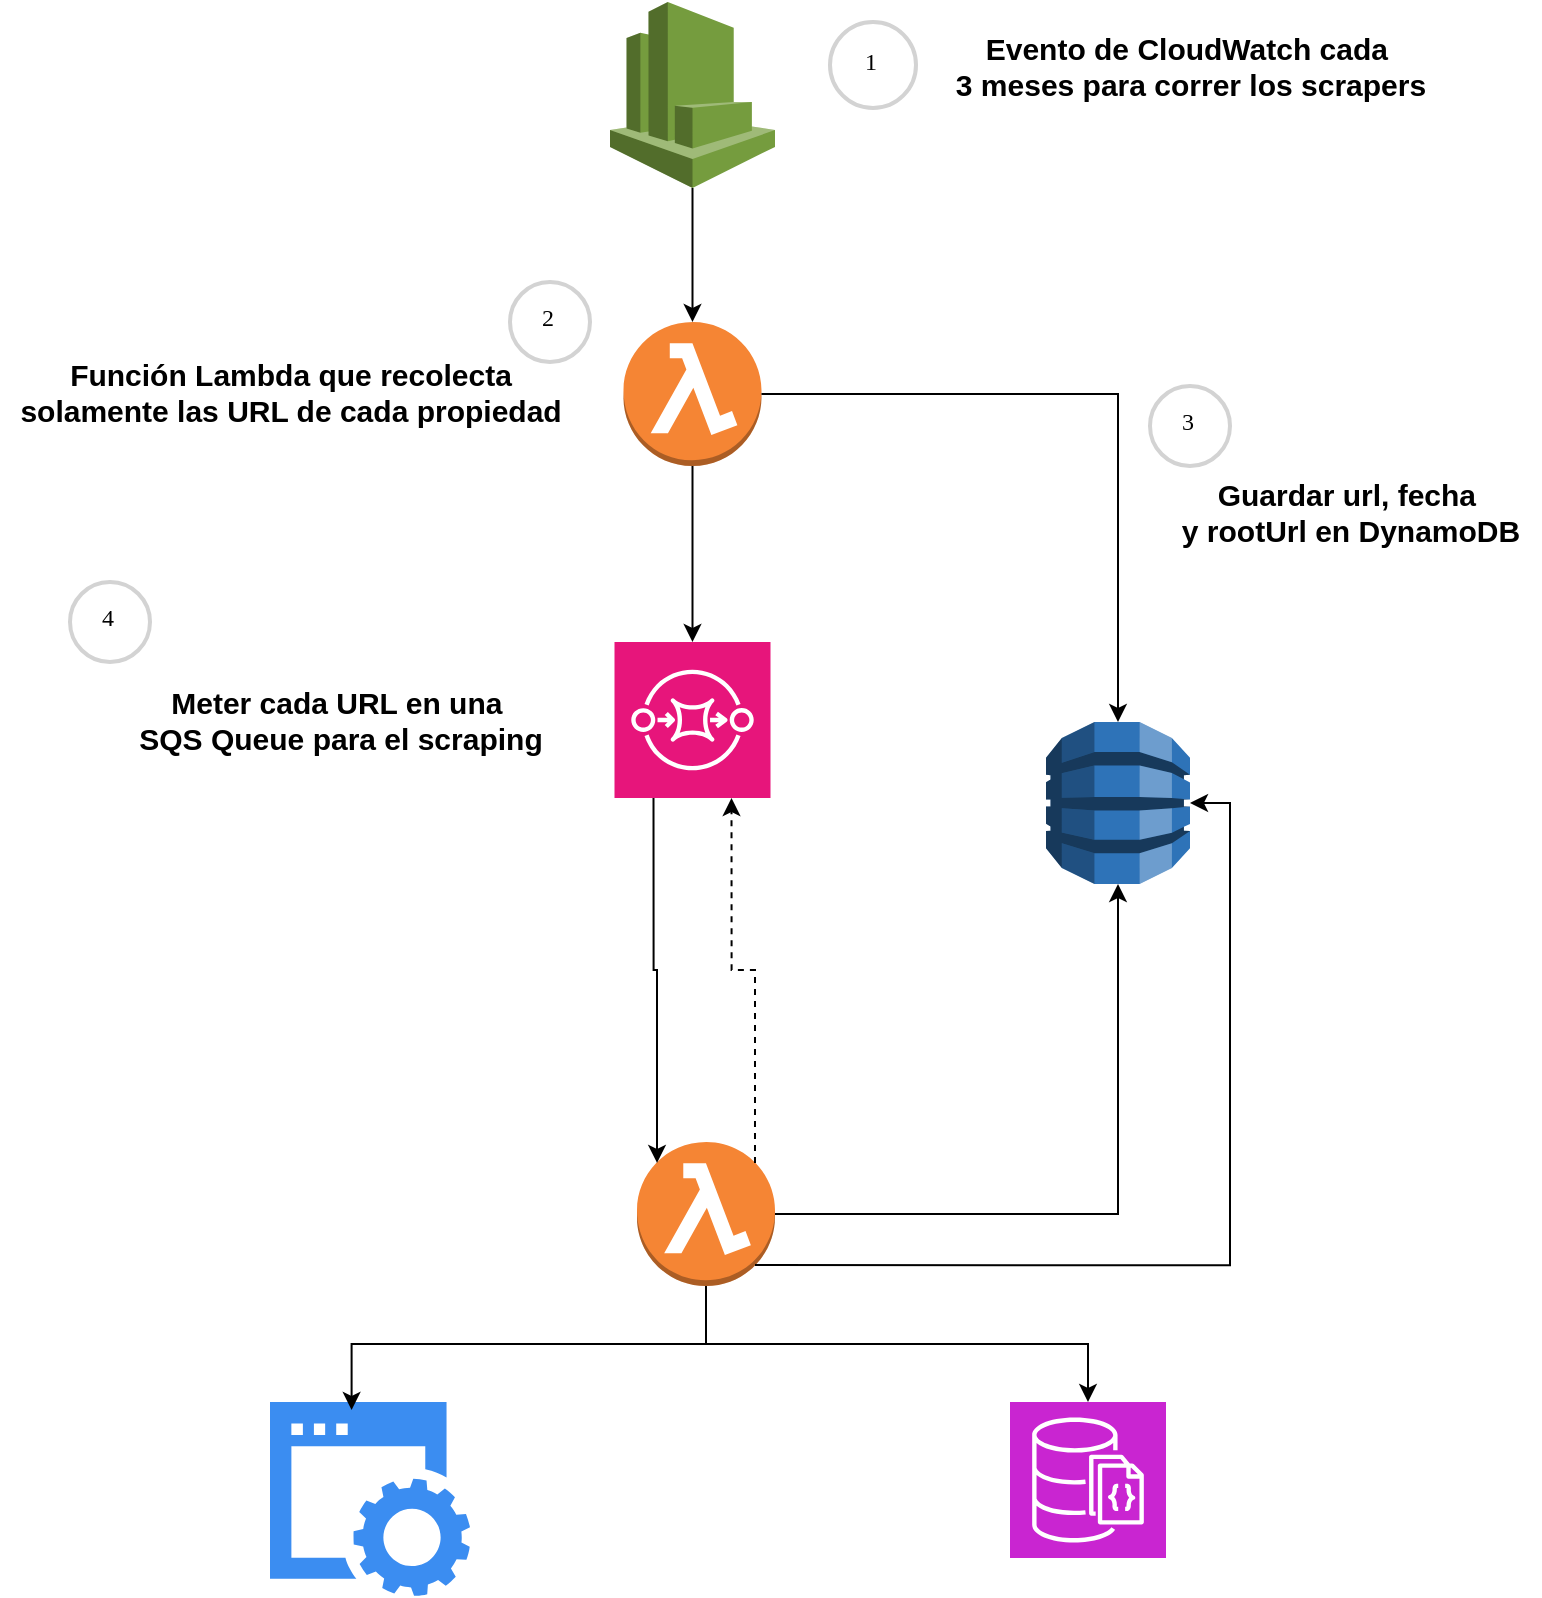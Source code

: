 <mxfile version="24.0.7" type="github">
  <diagram name="Página-1" id="kOJharQfXHAmoPpjCCFV">
    <mxGraphModel dx="1323" dy="690" grid="1" gridSize="10" guides="1" tooltips="1" connect="1" arrows="1" fold="1" page="1" pageScale="1" pageWidth="850" pageHeight="1100" math="0" shadow="0">
      <root>
        <mxCell id="0" />
        <mxCell id="1" parent="0" />
        <mxCell id="ubIBgANTC9cO37jIuT9o-9" style="edgeStyle=orthogonalEdgeStyle;rounded=0;orthogonalLoop=1;jettySize=auto;html=1;exitX=0.5;exitY=1;exitDx=0;exitDy=0;exitPerimeter=0;" edge="1" parent="1" source="ubIBgANTC9cO37jIuT9o-1" target="ubIBgANTC9cO37jIuT9o-2">
          <mxGeometry relative="1" as="geometry" />
        </mxCell>
        <mxCell id="ubIBgANTC9cO37jIuT9o-1" value="" style="outlineConnect=0;dashed=0;verticalLabelPosition=bottom;verticalAlign=top;align=center;html=1;shape=mxgraph.aws3.cloudwatch;fillColor=#759C3E;gradientColor=none;" vertex="1" parent="1">
          <mxGeometry x="360" y="30" width="82.5" height="93" as="geometry" />
        </mxCell>
        <mxCell id="ubIBgANTC9cO37jIuT9o-2" value="" style="outlineConnect=0;dashed=0;verticalLabelPosition=bottom;verticalAlign=top;align=center;html=1;shape=mxgraph.aws3.lambda_function;fillColor=#F58534;gradientColor=none;" vertex="1" parent="1">
          <mxGeometry x="366.75" y="190" width="69" height="72" as="geometry" />
        </mxCell>
        <mxCell id="ubIBgANTC9cO37jIuT9o-3" value="" style="outlineConnect=0;dashed=0;verticalLabelPosition=bottom;verticalAlign=top;align=center;html=1;shape=mxgraph.aws3.dynamo_db;fillColor=#2E73B8;gradientColor=none;" vertex="1" parent="1">
          <mxGeometry x="578" y="390" width="72" height="81" as="geometry" />
        </mxCell>
        <mxCell id="ubIBgANTC9cO37jIuT9o-4" value="" style="sketch=0;points=[[0,0,0],[0.25,0,0],[0.5,0,0],[0.75,0,0],[1,0,0],[0,1,0],[0.25,1,0],[0.5,1,0],[0.75,1,0],[1,1,0],[0,0.25,0],[0,0.5,0],[0,0.75,0],[1,0.25,0],[1,0.5,0],[1,0.75,0]];outlineConnect=0;fontColor=#232F3E;fillColor=#E7157B;strokeColor=#ffffff;dashed=0;verticalLabelPosition=bottom;verticalAlign=top;align=center;html=1;fontSize=12;fontStyle=0;aspect=fixed;shape=mxgraph.aws4.resourceIcon;resIcon=mxgraph.aws4.sqs;" vertex="1" parent="1">
          <mxGeometry x="362.25" y="350" width="78" height="78" as="geometry" />
        </mxCell>
        <mxCell id="ubIBgANTC9cO37jIuT9o-15" style="edgeStyle=orthogonalEdgeStyle;rounded=0;orthogonalLoop=1;jettySize=auto;html=1;exitX=0.5;exitY=1;exitDx=0;exitDy=0;exitPerimeter=0;" edge="1" parent="1" source="ubIBgANTC9cO37jIuT9o-5" target="ubIBgANTC9cO37jIuT9o-6">
          <mxGeometry relative="1" as="geometry" />
        </mxCell>
        <mxCell id="ubIBgANTC9cO37jIuT9o-5" value="" style="outlineConnect=0;dashed=0;verticalLabelPosition=bottom;verticalAlign=top;align=center;html=1;shape=mxgraph.aws3.lambda_function;fillColor=#F58534;gradientColor=none;" vertex="1" parent="1">
          <mxGeometry x="373.5" y="600" width="69" height="72" as="geometry" />
        </mxCell>
        <mxCell id="ubIBgANTC9cO37jIuT9o-6" value="" style="sketch=0;points=[[0,0,0],[0.25,0,0],[0.5,0,0],[0.75,0,0],[1,0,0],[0,1,0],[0.25,1,0],[0.5,1,0],[0.75,1,0],[1,1,0],[0,0.25,0],[0,0.5,0],[0,0.75,0],[1,0.25,0],[1,0.5,0],[1,0.75,0]];outlineConnect=0;fontColor=#232F3E;fillColor=#C925D1;strokeColor=#ffffff;dashed=0;verticalLabelPosition=bottom;verticalAlign=top;align=center;html=1;fontSize=12;fontStyle=0;aspect=fixed;shape=mxgraph.aws4.resourceIcon;resIcon=mxgraph.aws4.documentdb_with_mongodb_compatibility;" vertex="1" parent="1">
          <mxGeometry x="560" y="730" width="78" height="78" as="geometry" />
        </mxCell>
        <mxCell id="ubIBgANTC9cO37jIuT9o-8" value="" style="sketch=0;html=1;aspect=fixed;strokeColor=none;shadow=0;fillColor=#3B8DF1;verticalAlign=top;labelPosition=center;verticalLabelPosition=bottom;shape=mxgraph.gcp2.website" vertex="1" parent="1">
          <mxGeometry x="190" y="730" width="100" height="97" as="geometry" />
        </mxCell>
        <mxCell id="ubIBgANTC9cO37jIuT9o-11" style="edgeStyle=orthogonalEdgeStyle;rounded=0;orthogonalLoop=1;jettySize=auto;html=1;exitX=0.5;exitY=1;exitDx=0;exitDy=0;exitPerimeter=0;" edge="1" parent="1" source="ubIBgANTC9cO37jIuT9o-2" target="ubIBgANTC9cO37jIuT9o-4">
          <mxGeometry relative="1" as="geometry">
            <mxPoint x="401.255" y="318" as="targetPoint" />
          </mxGeometry>
        </mxCell>
        <mxCell id="ubIBgANTC9cO37jIuT9o-12" style="edgeStyle=orthogonalEdgeStyle;rounded=0;orthogonalLoop=1;jettySize=auto;html=1;exitX=1;exitY=0.5;exitDx=0;exitDy=0;exitPerimeter=0;entryX=0.5;entryY=0;entryDx=0;entryDy=0;entryPerimeter=0;" edge="1" parent="1" source="ubIBgANTC9cO37jIuT9o-2" target="ubIBgANTC9cO37jIuT9o-3">
          <mxGeometry relative="1" as="geometry">
            <mxPoint x="440.38" y="354" as="sourcePoint" />
          </mxGeometry>
        </mxCell>
        <mxCell id="ubIBgANTC9cO37jIuT9o-13" style="edgeStyle=orthogonalEdgeStyle;rounded=0;orthogonalLoop=1;jettySize=auto;html=1;entryX=0.5;entryY=1;entryDx=0;entryDy=0;entryPerimeter=0;" edge="1" parent="1" source="ubIBgANTC9cO37jIuT9o-5" target="ubIBgANTC9cO37jIuT9o-3">
          <mxGeometry relative="1" as="geometry" />
        </mxCell>
        <mxCell id="ubIBgANTC9cO37jIuT9o-14" style="edgeStyle=orthogonalEdgeStyle;rounded=0;orthogonalLoop=1;jettySize=auto;html=1;exitX=0.5;exitY=1;exitDx=0;exitDy=0;exitPerimeter=0;entryX=0.408;entryY=0.041;entryDx=0;entryDy=0;entryPerimeter=0;" edge="1" parent="1" source="ubIBgANTC9cO37jIuT9o-5" target="ubIBgANTC9cO37jIuT9o-8">
          <mxGeometry relative="1" as="geometry" />
        </mxCell>
        <mxCell id="ubIBgANTC9cO37jIuT9o-17" style="edgeStyle=orthogonalEdgeStyle;rounded=0;orthogonalLoop=1;jettySize=auto;html=1;exitX=0.25;exitY=1;exitDx=0;exitDy=0;exitPerimeter=0;entryX=0.145;entryY=0.145;entryDx=0;entryDy=0;entryPerimeter=0;" edge="1" parent="1" source="ubIBgANTC9cO37jIuT9o-4" target="ubIBgANTC9cO37jIuT9o-5">
          <mxGeometry relative="1" as="geometry" />
        </mxCell>
        <mxCell id="ubIBgANTC9cO37jIuT9o-20" style="edgeStyle=orthogonalEdgeStyle;rounded=0;orthogonalLoop=1;jettySize=auto;html=1;exitX=0.855;exitY=0.145;exitDx=0;exitDy=0;exitPerimeter=0;entryX=0.75;entryY=1;entryDx=0;entryDy=0;entryPerimeter=0;dashed=1;" edge="1" parent="1" source="ubIBgANTC9cO37jIuT9o-5" target="ubIBgANTC9cO37jIuT9o-4">
          <mxGeometry relative="1" as="geometry" />
        </mxCell>
        <mxCell id="ubIBgANTC9cO37jIuT9o-22" style="edgeStyle=orthogonalEdgeStyle;rounded=0;orthogonalLoop=1;jettySize=auto;html=1;exitX=0.855;exitY=0.855;exitDx=0;exitDy=0;exitPerimeter=0;entryX=1;entryY=0.5;entryDx=0;entryDy=0;entryPerimeter=0;" edge="1" parent="1" source="ubIBgANTC9cO37jIuT9o-5" target="ubIBgANTC9cO37jIuT9o-3">
          <mxGeometry relative="1" as="geometry" />
        </mxCell>
        <mxCell id="ubIBgANTC9cO37jIuT9o-23" value="1" style="ellipse;whiteSpace=wrap;html=1;aspect=fixed;strokeWidth=2;fontFamily=Tahoma;spacingBottom=4;spacingRight=2;strokeColor=#d3d3d3;" vertex="1" parent="1">
          <mxGeometry x="470" y="40" width="43" height="43" as="geometry" />
        </mxCell>
        <mxCell id="ubIBgANTC9cO37jIuT9o-24" value="&lt;div style=&quot;font-size: 15px;&quot;&gt;&lt;b&gt;&lt;font style=&quot;font-size: 15px;&quot;&gt;Evento de CloudWatch cada&amp;nbsp;&lt;/font&gt;&lt;/b&gt;&lt;/div&gt;&lt;div style=&quot;font-size: 15px;&quot;&gt;&lt;b&gt;&lt;font style=&quot;font-size: 15px;&quot;&gt;3 meses para correr los scrapers&lt;/font&gt;&lt;/b&gt;&lt;/div&gt;" style="text;html=1;align=center;verticalAlign=middle;resizable=0;points=[];autosize=1;strokeColor=none;fillColor=none;" vertex="1" parent="1">
          <mxGeometry x="520" y="36.5" width="260" height="50" as="geometry" />
        </mxCell>
        <mxCell id="ubIBgANTC9cO37jIuT9o-25" value="2" style="ellipse;whiteSpace=wrap;html=1;aspect=fixed;strokeWidth=2;fontFamily=Tahoma;spacingBottom=4;spacingRight=2;strokeColor=#d3d3d3;" vertex="1" parent="1">
          <mxGeometry x="310" y="170" width="40" height="40" as="geometry" />
        </mxCell>
        <mxCell id="ubIBgANTC9cO37jIuT9o-26" value="&lt;div style=&quot;font-size: 15px;&quot;&gt;&lt;b&gt;&lt;font style=&quot;font-size: 15px;&quot;&gt;Función Lambda que recolecta&lt;/font&gt;&lt;/b&gt;&lt;/div&gt;&lt;div style=&quot;font-size: 15px;&quot;&gt;&lt;b&gt;&lt;font style=&quot;font-size: 15px;&quot;&gt;solamente las URL de cada propiedad&lt;br&gt;&lt;/font&gt;&lt;/b&gt;&lt;/div&gt;" style="text;html=1;align=center;verticalAlign=middle;resizable=0;points=[];autosize=1;strokeColor=none;fillColor=none;" vertex="1" parent="1">
          <mxGeometry x="55" y="200" width="290" height="50" as="geometry" />
        </mxCell>
        <mxCell id="ubIBgANTC9cO37jIuT9o-27" value="3" style="ellipse;whiteSpace=wrap;html=1;aspect=fixed;strokeWidth=2;fontFamily=Tahoma;spacingBottom=4;spacingRight=2;strokeColor=#d3d3d3;" vertex="1" parent="1">
          <mxGeometry x="630" y="222" width="40" height="40" as="geometry" />
        </mxCell>
        <mxCell id="ubIBgANTC9cO37jIuT9o-29" value="&lt;div style=&quot;font-size: 15px;&quot;&gt;&lt;b&gt;&lt;font style=&quot;font-size: 15px;&quot;&gt;Guardar url, fecha&amp;nbsp;&lt;/font&gt;&lt;/b&gt;&lt;/div&gt;&lt;div style=&quot;font-size: 15px;&quot;&gt;&lt;b&gt;&lt;font style=&quot;font-size: 15px;&quot;&gt;y rootUrl en DynamoDB&lt;br&gt;&lt;/font&gt;&lt;/b&gt;&lt;/div&gt;" style="text;html=1;align=center;verticalAlign=middle;resizable=0;points=[];autosize=1;strokeColor=none;fillColor=none;" vertex="1" parent="1">
          <mxGeometry x="635" y="260" width="190" height="50" as="geometry" />
        </mxCell>
        <mxCell id="ubIBgANTC9cO37jIuT9o-30" value="4" style="ellipse;whiteSpace=wrap;html=1;aspect=fixed;strokeWidth=2;fontFamily=Tahoma;spacingBottom=4;spacingRight=2;strokeColor=#d3d3d3;" vertex="1" parent="1">
          <mxGeometry x="90" y="320" width="40" height="40" as="geometry" />
        </mxCell>
        <mxCell id="ubIBgANTC9cO37jIuT9o-31" value="&lt;div style=&quot;font-size: 15px;&quot;&gt;&lt;b&gt;&lt;font style=&quot;font-size: 15px;&quot;&gt;Meter cada URL en una&amp;nbsp;&lt;/font&gt;&lt;/b&gt;&lt;/div&gt;&lt;div style=&quot;font-size: 15px;&quot;&gt;&lt;b&gt;&lt;font style=&quot;font-size: 15px;&quot;&gt;SQS Queue para el scraping&lt;br&gt;&lt;/font&gt;&lt;/b&gt;&lt;/div&gt;" style="text;html=1;align=center;verticalAlign=middle;resizable=0;points=[];autosize=1;strokeColor=none;fillColor=none;" vertex="1" parent="1">
          <mxGeometry x="110" y="364" width="230" height="50" as="geometry" />
        </mxCell>
      </root>
    </mxGraphModel>
  </diagram>
</mxfile>
